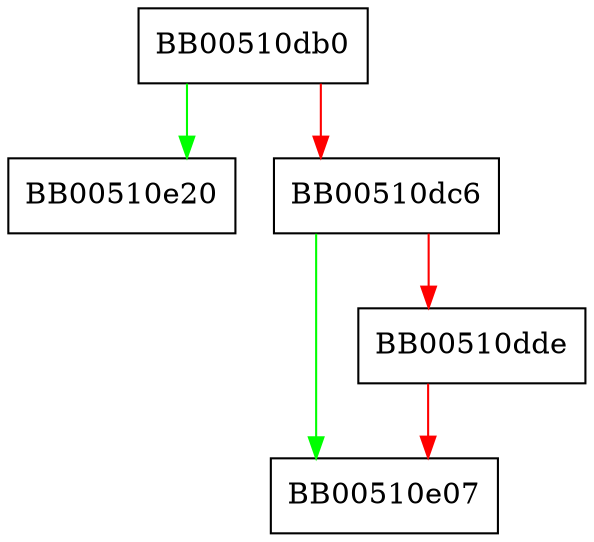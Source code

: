digraph ASN1_item_d2i_bio {
  node [shape="box"];
  graph [splines=ortho];
  BB00510db0 -> BB00510e20 [color="green"];
  BB00510db0 -> BB00510dc6 [color="red"];
  BB00510dc6 -> BB00510e07 [color="green"];
  BB00510dc6 -> BB00510dde [color="red"];
  BB00510dde -> BB00510e07 [color="red"];
}
